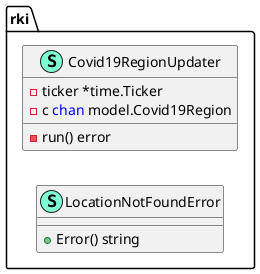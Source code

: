 @startuml
left to right direction

namespace rki {
    class Covid19RegionUpdater << (S,Aquamarine) >> {
        - ticker *time.Ticker
        - c <font color=blue>chan</font> model.Covid19Region

        - run() error

    }
    class LocationNotFoundError << (S,Aquamarine) >> {
        + Error() string

    }
}

@enduml
